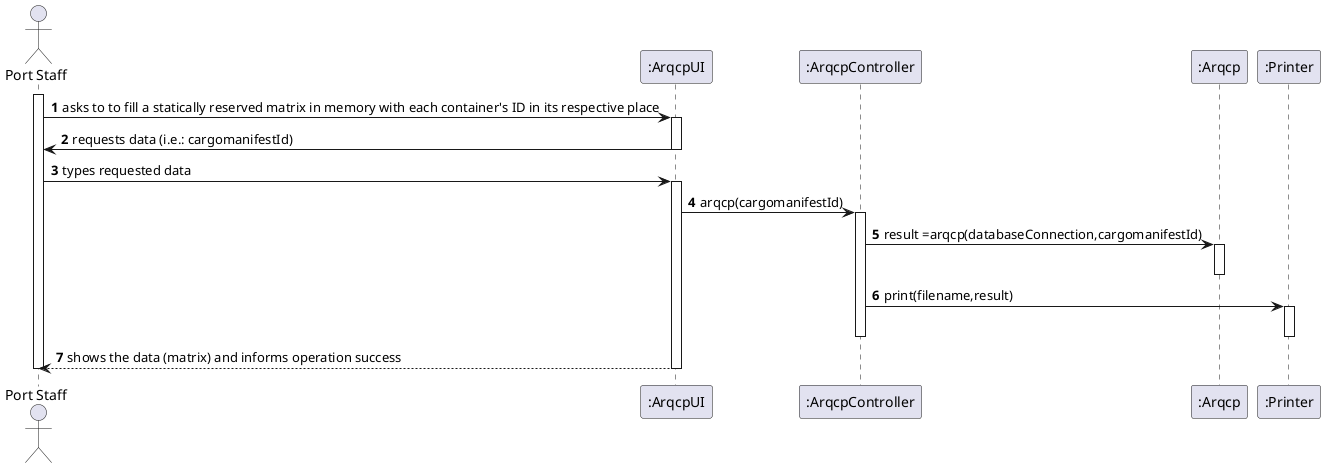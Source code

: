 @startuml
'https://plantuml.com/sequence-diagram

autonumber
actor "Port Staff" as PS
participant ":ArqcpUI" as AUI
participant ":ArqcpController" as AC
participant ":Arqcp" as A
participant ":Printer" as P

activate PS
PS -> AUI: asks to to fill a statically reserved matrix in memory with each container's ID in its respective place
activate AUI
AUI -> PS : requests data (i.e.: cargomanifestId)
deactivate AUI
PS -> AUI: types requested data
activate AUI
AUI -> AC : arqcp(cargomanifestId)
activate AC
AC -> A : result =arqcp(databaseConnection,cargomanifestId)
activate A
deactivate A
AC -> P : print(filename,result)
activate P
deactivate P
deactivate AC
AUI --> PS : shows the data (matrix) and informs operation success
deactivate AC
deactivate AUI
deactivate PS
@enduml